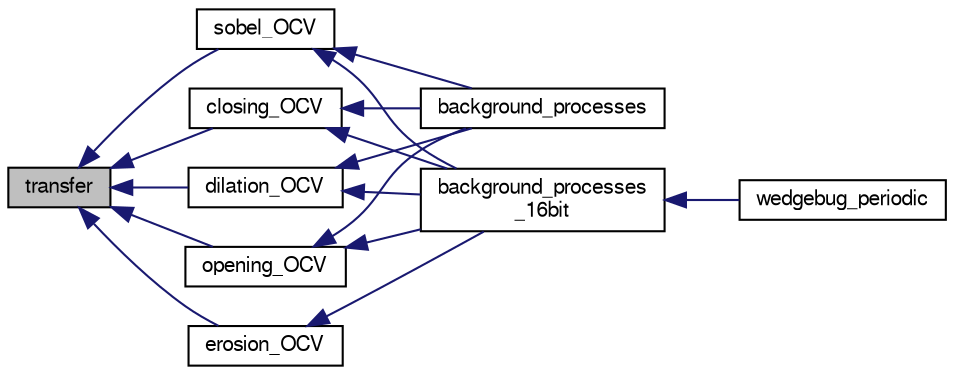 digraph "transfer"
{
  edge [fontname="FreeSans",fontsize="10",labelfontname="FreeSans",labelfontsize="10"];
  node [fontname="FreeSans",fontsize="10",shape=record];
  rankdir="LR";
  Node1 [label="transfer",height=0.2,width=0.4,color="black", fillcolor="grey75", style="filled", fontcolor="black"];
  Node1 -> Node2 [dir="back",color="midnightblue",fontsize="10",style="solid",fontname="FreeSans"];
  Node2 [label="closing_OCV",height=0.2,width=0.4,color="black", fillcolor="white", style="filled",URL="$wedgebug__opencv_8h.html#a691e6e5e0130fe627ad32079d0642aea"];
  Node2 -> Node3 [dir="back",color="midnightblue",fontsize="10",style="solid",fontname="FreeSans"];
  Node3 [label="background_processes",height=0.2,width=0.4,color="black", fillcolor="white", style="filled",URL="$wedgebug_8c.html#a37483dcff9c407f382e82b9e0a0a4729"];
  Node2 -> Node4 [dir="back",color="midnightblue",fontsize="10",style="solid",fontname="FreeSans"];
  Node4 [label="background_processes\l_16bit",height=0.2,width=0.4,color="black", fillcolor="white", style="filled",URL="$wedgebug_8c.html#a9a5954363d7056e77bafd4e67866c47c"];
  Node4 -> Node5 [dir="back",color="midnightblue",fontsize="10",style="solid",fontname="FreeSans"];
  Node5 [label="wedgebug_periodic",height=0.2,width=0.4,color="black", fillcolor="white", style="filled",URL="$wedgebug_8h.html#ae7b75121d704ad8c922be906a906495f"];
  Node1 -> Node6 [dir="back",color="midnightblue",fontsize="10",style="solid",fontname="FreeSans"];
  Node6 [label="dilation_OCV",height=0.2,width=0.4,color="black", fillcolor="white", style="filled",URL="$wedgebug__opencv_8h.html#a9c7865b8e8539c7b632d19ab3d5b58d7"];
  Node6 -> Node3 [dir="back",color="midnightblue",fontsize="10",style="solid",fontname="FreeSans"];
  Node6 -> Node4 [dir="back",color="midnightblue",fontsize="10",style="solid",fontname="FreeSans"];
  Node1 -> Node7 [dir="back",color="midnightblue",fontsize="10",style="solid",fontname="FreeSans"];
  Node7 [label="erosion_OCV",height=0.2,width=0.4,color="black", fillcolor="white", style="filled",URL="$wedgebug__opencv_8h.html#acbda807f5288b5a8352e2d532e97973e"];
  Node7 -> Node4 [dir="back",color="midnightblue",fontsize="10",style="solid",fontname="FreeSans"];
  Node1 -> Node8 [dir="back",color="midnightblue",fontsize="10",style="solid",fontname="FreeSans"];
  Node8 [label="opening_OCV",height=0.2,width=0.4,color="black", fillcolor="white", style="filled",URL="$wedgebug__opencv_8h.html#adecac5178ecc6b0378d9fe6ea1fc656e"];
  Node8 -> Node3 [dir="back",color="midnightblue",fontsize="10",style="solid",fontname="FreeSans"];
  Node8 -> Node4 [dir="back",color="midnightblue",fontsize="10",style="solid",fontname="FreeSans"];
  Node1 -> Node9 [dir="back",color="midnightblue",fontsize="10",style="solid",fontname="FreeSans"];
  Node9 [label="sobel_OCV",height=0.2,width=0.4,color="black", fillcolor="white", style="filled",URL="$wedgebug__opencv_8h.html#a6a7feaf81b59b8738ff067d4d11f9e98"];
  Node9 -> Node3 [dir="back",color="midnightblue",fontsize="10",style="solid",fontname="FreeSans"];
  Node9 -> Node4 [dir="back",color="midnightblue",fontsize="10",style="solid",fontname="FreeSans"];
}
